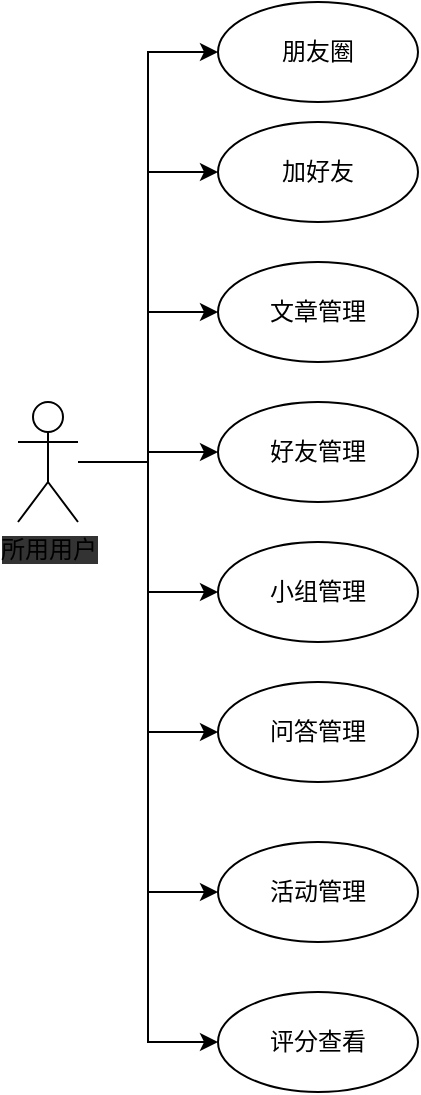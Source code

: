 <mxfile version="13.1.3">
    <diagram id="6hGFLwfOUW9BJ-s0fimq" name="Page-1">
        <mxGraphModel dx="1378" dy="860" grid="1" gridSize="10" guides="1" tooltips="1" connect="1" arrows="1" fold="1" page="1" pageScale="1" pageWidth="827" pageHeight="1169" math="0" shadow="0">
            <root>
                <mxCell id="0"/>
                <mxCell id="1" parent="0"/>
                <mxCell id="10" style="edgeStyle=orthogonalEdgeStyle;rounded=0;orthogonalLoop=1;jettySize=auto;html=1;entryX=0;entryY=0.5;entryDx=0;entryDy=0;" edge="1" parent="1" source="2" target="3">
                    <mxGeometry relative="1" as="geometry"/>
                </mxCell>
                <mxCell id="11" style="edgeStyle=orthogonalEdgeStyle;rounded=0;orthogonalLoop=1;jettySize=auto;html=1;entryX=0;entryY=0.5;entryDx=0;entryDy=0;" edge="1" parent="1" source="2" target="4">
                    <mxGeometry relative="1" as="geometry"/>
                </mxCell>
                <mxCell id="12" style="edgeStyle=orthogonalEdgeStyle;rounded=0;orthogonalLoop=1;jettySize=auto;html=1;entryX=0;entryY=0.5;entryDx=0;entryDy=0;" edge="1" parent="1" source="2" target="5">
                    <mxGeometry relative="1" as="geometry"/>
                </mxCell>
                <mxCell id="13" style="edgeStyle=orthogonalEdgeStyle;rounded=0;orthogonalLoop=1;jettySize=auto;html=1;entryX=0;entryY=0.5;entryDx=0;entryDy=0;" edge="1" parent="1" source="2" target="6">
                    <mxGeometry relative="1" as="geometry"/>
                </mxCell>
                <mxCell id="14" style="edgeStyle=orthogonalEdgeStyle;rounded=0;orthogonalLoop=1;jettySize=auto;html=1;entryX=0;entryY=0.5;entryDx=0;entryDy=0;" edge="1" parent="1" source="2" target="7">
                    <mxGeometry relative="1" as="geometry"/>
                </mxCell>
                <mxCell id="15" style="edgeStyle=orthogonalEdgeStyle;rounded=0;orthogonalLoop=1;jettySize=auto;html=1;entryX=0;entryY=0.5;entryDx=0;entryDy=0;" edge="1" parent="1" source="2" target="8">
                    <mxGeometry relative="1" as="geometry"/>
                </mxCell>
                <mxCell id="16" style="edgeStyle=orthogonalEdgeStyle;rounded=0;orthogonalLoop=1;jettySize=auto;html=1;entryX=0;entryY=0.5;entryDx=0;entryDy=0;" edge="1" parent="1" source="2" target="9">
                    <mxGeometry relative="1" as="geometry"/>
                </mxCell>
                <mxCell id="19" style="edgeStyle=orthogonalEdgeStyle;rounded=0;orthogonalLoop=1;jettySize=auto;html=1;entryX=0;entryY=0.5;entryDx=0;entryDy=0;" edge="1" parent="1" source="2" target="17">
                    <mxGeometry relative="1" as="geometry"/>
                </mxCell>
                <mxCell id="2" value="所用用户" style="shape=umlActor;verticalLabelPosition=bottom;labelBackgroundColor=#333333;verticalAlign=top;html=1;outlineConnect=0;" vertex="1" parent="1">
                    <mxGeometry x="50" y="240" width="30" height="60" as="geometry"/>
                </mxCell>
                <mxCell id="3" value="朋友圈" style="ellipse;whiteSpace=wrap;html=1;" vertex="1" parent="1">
                    <mxGeometry x="150" y="40" width="100" height="50" as="geometry"/>
                </mxCell>
                <mxCell id="4" value="加好友" style="ellipse;whiteSpace=wrap;html=1;" vertex="1" parent="1">
                    <mxGeometry x="150" y="100" width="100" height="50" as="geometry"/>
                </mxCell>
                <mxCell id="5" value="文章管理" style="ellipse;whiteSpace=wrap;html=1;" vertex="1" parent="1">
                    <mxGeometry x="150" y="170" width="100" height="50" as="geometry"/>
                </mxCell>
                <mxCell id="6" value="好友管理" style="ellipse;whiteSpace=wrap;html=1;" vertex="1" parent="1">
                    <mxGeometry x="150" y="240" width="100" height="50" as="geometry"/>
                </mxCell>
                <mxCell id="7" value="小组管理" style="ellipse;whiteSpace=wrap;html=1;" vertex="1" parent="1">
                    <mxGeometry x="150" y="310" width="100" height="50" as="geometry"/>
                </mxCell>
                <mxCell id="8" value="问答管理" style="ellipse;whiteSpace=wrap;html=1;" vertex="1" parent="1">
                    <mxGeometry x="150" y="380" width="100" height="50" as="geometry"/>
                </mxCell>
                <mxCell id="9" value="活动管理" style="ellipse;whiteSpace=wrap;html=1;" vertex="1" parent="1">
                    <mxGeometry x="150" y="460" width="100" height="50" as="geometry"/>
                </mxCell>
                <mxCell id="17" value="评分查看" style="ellipse;whiteSpace=wrap;html=1;" vertex="1" parent="1">
                    <mxGeometry x="150" y="535" width="100" height="50" as="geometry"/>
                </mxCell>
            </root>
        </mxGraphModel>
    </diagram>
</mxfile>